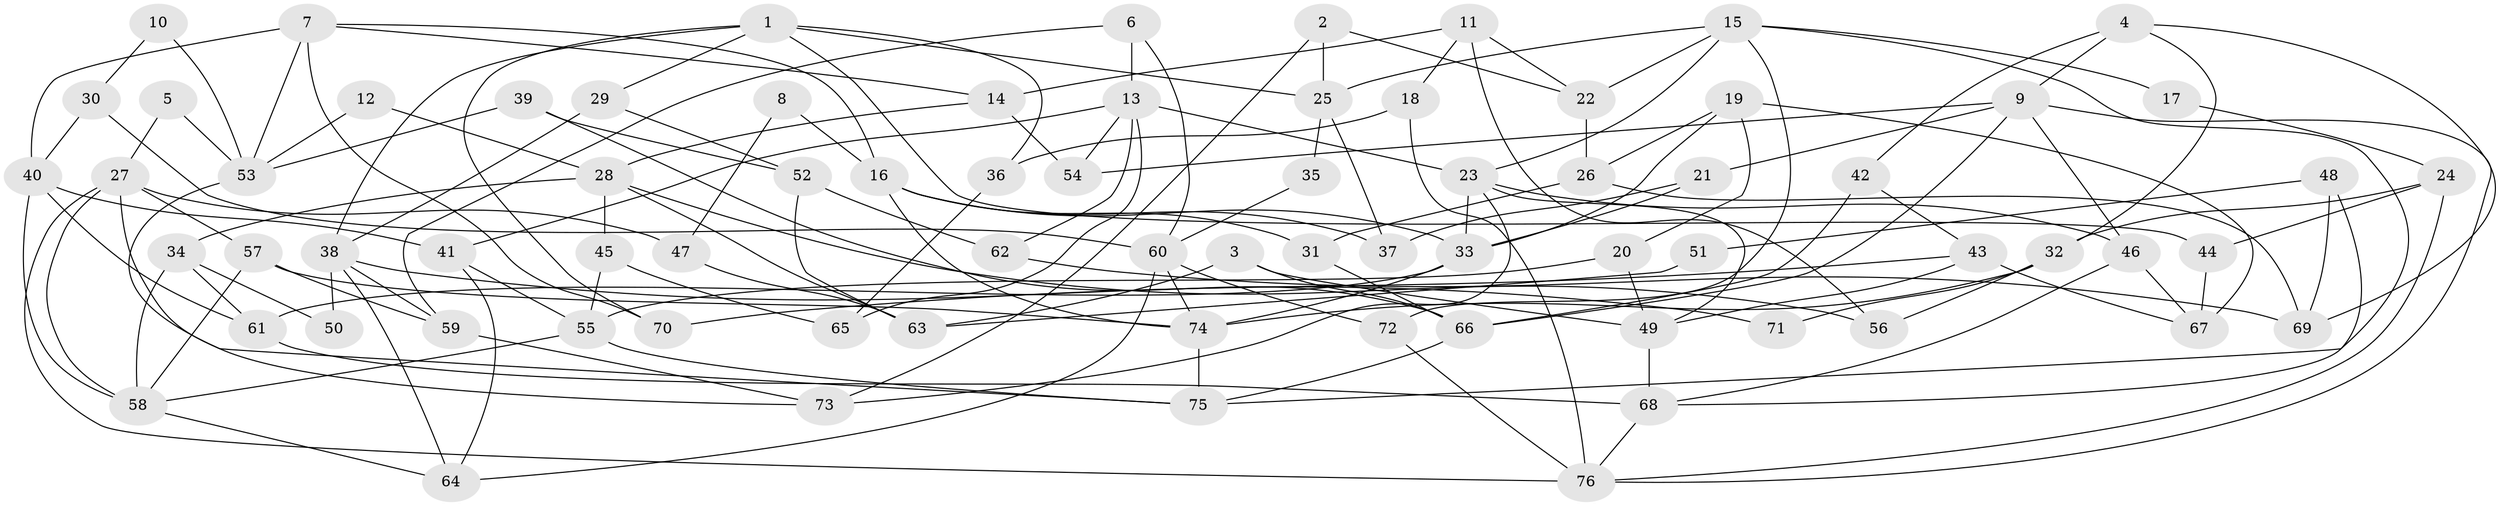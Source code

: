 // Generated by graph-tools (version 1.1) at 2025/11/02/27/25 16:11:20]
// undirected, 76 vertices, 152 edges
graph export_dot {
graph [start="1"]
  node [color=gray90,style=filled];
  1;
  2;
  3;
  4;
  5;
  6;
  7;
  8;
  9;
  10;
  11;
  12;
  13;
  14;
  15;
  16;
  17;
  18;
  19;
  20;
  21;
  22;
  23;
  24;
  25;
  26;
  27;
  28;
  29;
  30;
  31;
  32;
  33;
  34;
  35;
  36;
  37;
  38;
  39;
  40;
  41;
  42;
  43;
  44;
  45;
  46;
  47;
  48;
  49;
  50;
  51;
  52;
  53;
  54;
  55;
  56;
  57;
  58;
  59;
  60;
  61;
  62;
  63;
  64;
  65;
  66;
  67;
  68;
  69;
  70;
  71;
  72;
  73;
  74;
  75;
  76;
  1 -- 25;
  1 -- 38;
  1 -- 29;
  1 -- 36;
  1 -- 44;
  1 -- 70;
  2 -- 73;
  2 -- 22;
  2 -- 25;
  3 -- 66;
  3 -- 49;
  3 -- 63;
  4 -- 9;
  4 -- 32;
  4 -- 42;
  4 -- 69;
  5 -- 27;
  5 -- 53;
  6 -- 59;
  6 -- 60;
  6 -- 13;
  7 -- 16;
  7 -- 40;
  7 -- 14;
  7 -- 53;
  7 -- 70;
  8 -- 47;
  8 -- 16;
  9 -- 46;
  9 -- 76;
  9 -- 21;
  9 -- 54;
  9 -- 66;
  10 -- 30;
  10 -- 53;
  11 -- 14;
  11 -- 56;
  11 -- 18;
  11 -- 22;
  12 -- 28;
  12 -- 53;
  13 -- 65;
  13 -- 23;
  13 -- 41;
  13 -- 54;
  13 -- 62;
  14 -- 54;
  14 -- 28;
  15 -- 23;
  15 -- 25;
  15 -- 17;
  15 -- 22;
  15 -- 72;
  15 -- 75;
  16 -- 31;
  16 -- 33;
  16 -- 37;
  16 -- 74;
  17 -- 24;
  18 -- 76;
  18 -- 36;
  19 -- 20;
  19 -- 67;
  19 -- 26;
  19 -- 33;
  20 -- 49;
  20 -- 55;
  21 -- 33;
  21 -- 37;
  22 -- 26;
  23 -- 33;
  23 -- 46;
  23 -- 49;
  23 -- 73;
  24 -- 76;
  24 -- 44;
  24 -- 32;
  25 -- 37;
  25 -- 35;
  26 -- 31;
  26 -- 69;
  27 -- 57;
  27 -- 75;
  27 -- 47;
  27 -- 58;
  27 -- 76;
  28 -- 34;
  28 -- 45;
  28 -- 56;
  28 -- 63;
  29 -- 52;
  29 -- 38;
  30 -- 60;
  30 -- 40;
  31 -- 66;
  32 -- 74;
  32 -- 56;
  32 -- 71;
  33 -- 74;
  33 -- 61;
  34 -- 58;
  34 -- 61;
  34 -- 50;
  35 -- 60;
  36 -- 65;
  38 -- 64;
  38 -- 50;
  38 -- 59;
  38 -- 71;
  39 -- 52;
  39 -- 66;
  39 -- 53;
  40 -- 41;
  40 -- 61;
  40 -- 58;
  41 -- 55;
  41 -- 64;
  42 -- 66;
  42 -- 43;
  43 -- 70;
  43 -- 49;
  43 -- 67;
  44 -- 67;
  45 -- 55;
  45 -- 65;
  46 -- 68;
  46 -- 67;
  47 -- 63;
  48 -- 68;
  48 -- 69;
  48 -- 51;
  49 -- 68;
  51 -- 63;
  52 -- 63;
  52 -- 62;
  53 -- 73;
  55 -- 58;
  55 -- 75;
  57 -- 58;
  57 -- 59;
  57 -- 74;
  58 -- 64;
  59 -- 73;
  60 -- 74;
  60 -- 64;
  60 -- 72;
  61 -- 68;
  62 -- 69;
  66 -- 75;
  68 -- 76;
  72 -- 76;
  74 -- 75;
}
